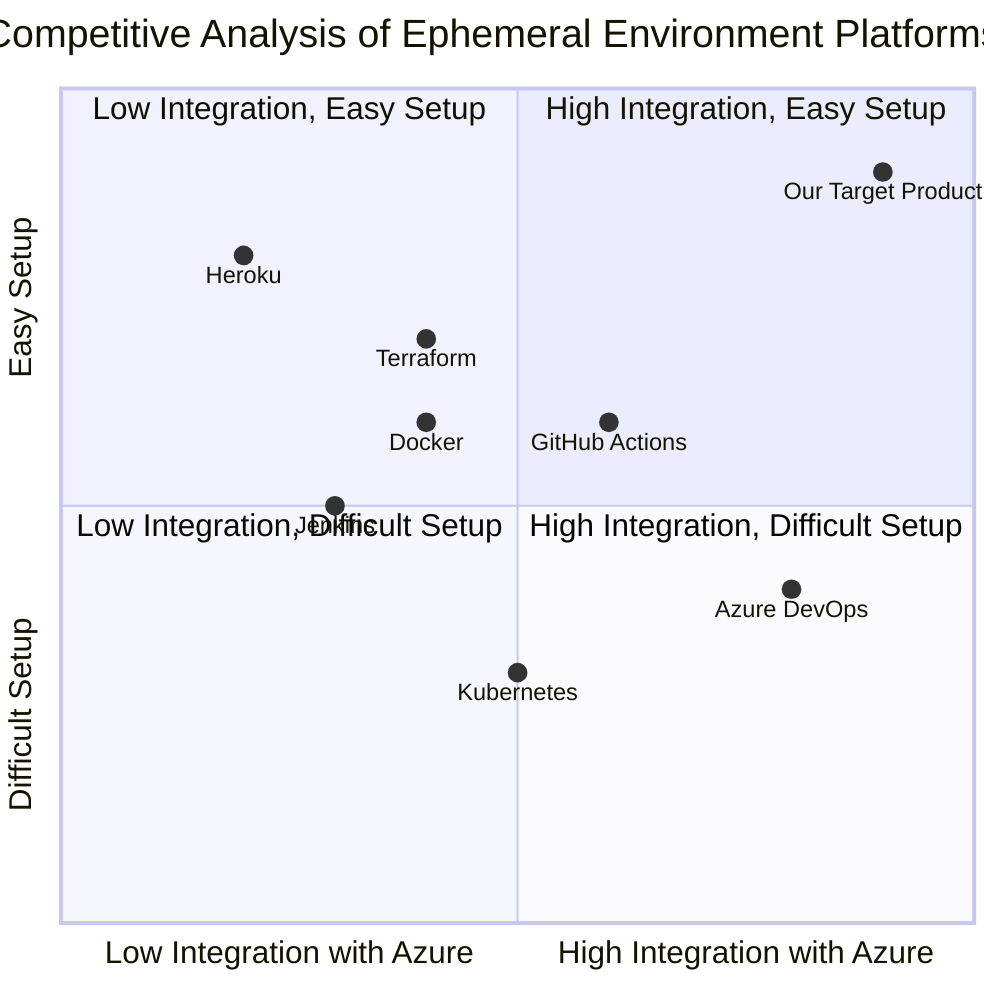 quadrantChart
    title Competitive Analysis of Ephemeral Environment Platforms
    x-axis Low Integration with Azure --> High Integration with Azure
    y-axis Difficult Setup --> Easy Setup
    quadrant-1 High Integration, Easy Setup
    quadrant-2 Low Integration, Easy Setup
    quadrant-3 Low Integration, Difficult Setup
    quadrant-4 High Integration, Difficult Setup
    "Jenkins": [0.3, 0.5]
    "Docker": [0.4, 0.6]
    "Azure DevOps": [0.8, 0.4]
    "Kubernetes": [0.5, 0.3]
    "Terraform": [0.4, 0.7]
    "GitHub Actions": [0.6, 0.6]
    "Heroku": [0.2, 0.8]
    "Our Target Product": [0.9, 0.9]